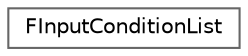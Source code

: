 digraph "Graphical Class Hierarchy"
{
 // LATEX_PDF_SIZE
  bgcolor="transparent";
  edge [fontname=Helvetica,fontsize=10,labelfontname=Helvetica,labelfontsize=10];
  node [fontname=Helvetica,fontsize=10,shape=box,height=0.2,width=0.4];
  rankdir="LR";
  Node0 [id="Node000000",label="FInputConditionList",height=0.2,width=0.4,color="grey40", fillcolor="white", style="filled",URL="$struct_f_input_condition_list.html",tooltip=" "];
}
